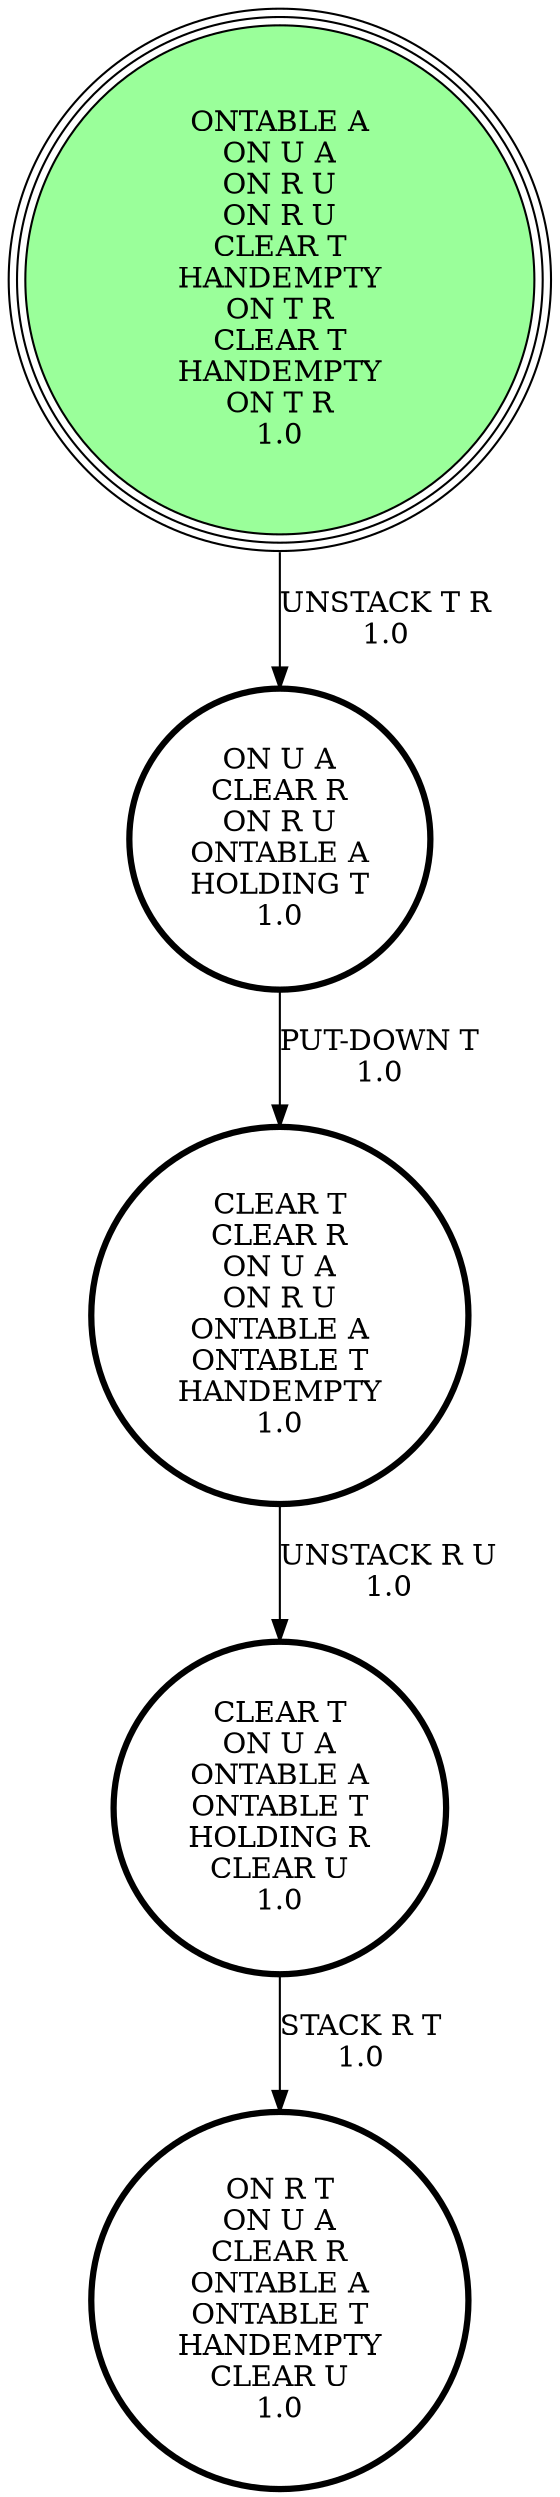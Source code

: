 digraph {
"CLEAR T\nON U A\nONTABLE A\nONTABLE T\nHOLDING R\nCLEAR U\n1.0\n" -> "ON R T\nON U A\nCLEAR R\nONTABLE A\nONTABLE T\nHANDEMPTY\nCLEAR U\n1.0\n"[label="STACK R T\n1.0\n"];
"ON U A\nCLEAR R\nON R U\nONTABLE A\nHOLDING T\n1.0\n" -> "CLEAR T\nCLEAR R\nON U A\nON R U\nONTABLE A\nONTABLE T\nHANDEMPTY\n1.0\n"[label="PUT-DOWN T\n1.0\n"];
"ONTABLE A\nON U A\nON R U\nON R U\nCLEAR T\nHANDEMPTY\nON T R\nCLEAR T\nHANDEMPTY\nON T R\n1.0\n" -> "ON U A\nCLEAR R\nON R U\nONTABLE A\nHOLDING T\n1.0\n"[label="UNSTACK T R\n1.0\n"];
"CLEAR T\nCLEAR R\nON U A\nON R U\nONTABLE A\nONTABLE T\nHANDEMPTY\n1.0\n" -> "CLEAR T\nON U A\nONTABLE A\nONTABLE T\nHOLDING R\nCLEAR U\n1.0\n"[label="UNSTACK R U\n1.0\n"];
"ON R T\nON U A\nCLEAR R\nONTABLE A\nONTABLE T\nHANDEMPTY\nCLEAR U\n1.0\n" [shape=circle, penwidth=3];
"ON R T\nON U A\nCLEAR R\nONTABLE A\nONTABLE T\nHANDEMPTY\nCLEAR U\n1.0\n" [shape=circle, penwidth=3];
"ONTABLE A\nON U A\nON R U\nON R U\nCLEAR T\nHANDEMPTY\nON T R\nCLEAR T\nHANDEMPTY\nON T R\n1.0\n" [shape=circle, style=filled, fillcolor=palegreen1, peripheries=3];
"ON U A\nCLEAR R\nON R U\nONTABLE A\nHOLDING T\n1.0\n" [shape=circle, penwidth=3];
"CLEAR T\nON U A\nONTABLE A\nONTABLE T\nHOLDING R\nCLEAR U\n1.0\n" [shape=circle, penwidth=3];
"CLEAR T\nCLEAR R\nON U A\nON R U\nONTABLE A\nONTABLE T\nHANDEMPTY\n1.0\n" [shape=circle, penwidth=3];
}
